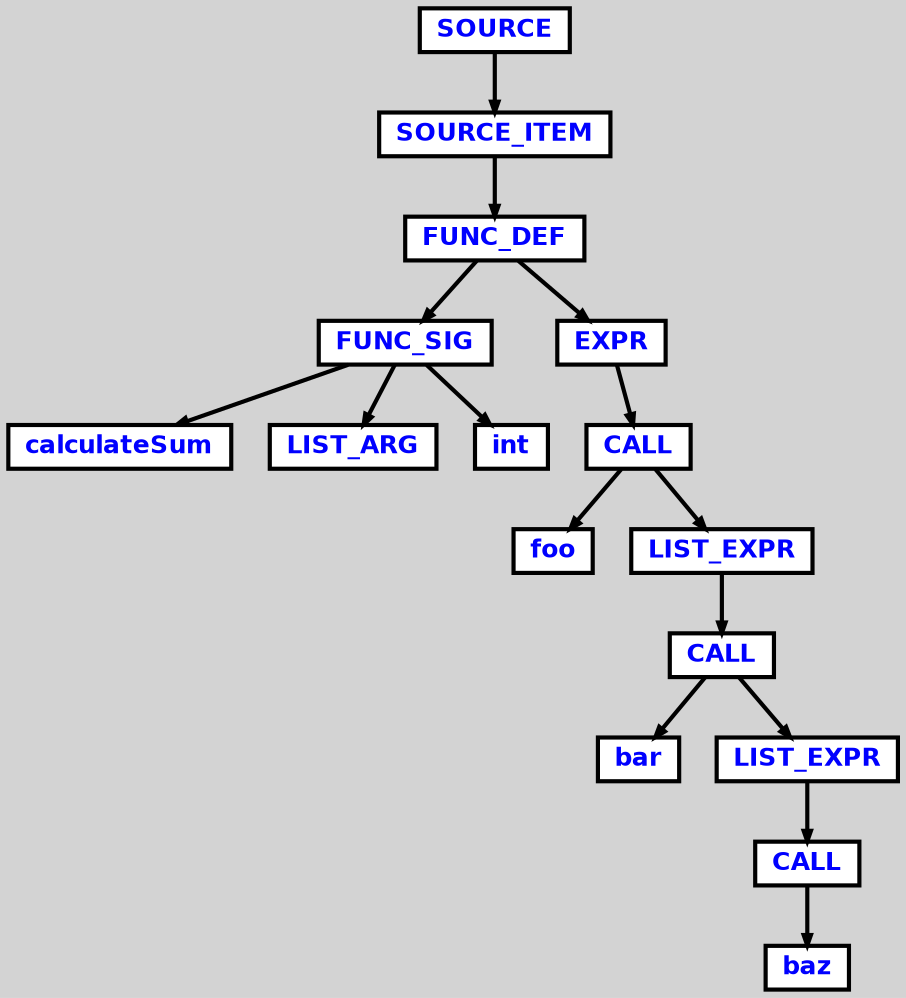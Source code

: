 digraph {

	ordering=out;
	ranksep=.4;
	bgcolor="lightgrey";  node [shape=box, fixedsize=false, fontsize=12, fontname="Helvetica-bold", fontcolor="blue"
	width=.25, height=.25, color="black", fillcolor="white", style="filled, solid, bold"];

	edge [arrowsize=.5, color="black", style="bold"]

	n0x7f3ecf36fc20[label="SOURCE"]
	n0x7f3ecf36fae8[label="SOURCE_ITEM"]
	n0x7f3ecf36dc70[label="FUNC_DEF"]
	n0x7f3ecf3653f0[label="FUNC_SIG"]
	n0x7f3ecf365180[label="calculateSum"]
	n0x7f3ecf3652b8[label="LIST_ARG"]
	n0x7f3ecf365660[label="int"]
	n0x7f3ecf36f9b0[label="EXPR"]
	n0x7f3ecf36f878[label="CALL"]
	n0x7f3ecf36eb10[label="foo"]
	n0x7f3ecf36f740[label="LIST_EXPR"]
	n0x7f3ecf36f608[label="CALL"]
	n0x7f3ecf36eeb8[label="bar"]
	n0x7f3ecf36f4d0[label="LIST_EXPR"]
	n0x7f3ecf36f398[label="CALL"]
	n0x7f3ecf36f260[label="baz"]

		n0x7f3ecf36fc20 -> n0x7f3ecf36fae8		// SOURCE -> SOURCE_ITEM
		n0x7f3ecf36fae8 -> n0x7f3ecf36dc70		// SOURCE_ITEM -> FUNC_DEF
		n0x7f3ecf36dc70 -> n0x7f3ecf3653f0		// FUNC_DEF -> FUNC_SIG
		n0x7f3ecf3653f0 -> n0x7f3ecf365180		// FUNC_SIG -> calculateSum
		n0x7f3ecf3653f0 -> n0x7f3ecf3652b8		// FUNC_SIG -> LIST_ARG
		n0x7f3ecf3653f0 -> n0x7f3ecf365660		// FUNC_SIG -> int
		n0x7f3ecf36dc70 -> n0x7f3ecf36f9b0		// FUNC_DEF -> EXPR
		n0x7f3ecf36f9b0 -> n0x7f3ecf36f878		// EXPR -> CALL
		n0x7f3ecf36f878 -> n0x7f3ecf36eb10		// CALL -> foo
		n0x7f3ecf36f878 -> n0x7f3ecf36f740		// CALL -> LIST_EXPR
		n0x7f3ecf36f740 -> n0x7f3ecf36f608		// LIST_EXPR -> CALL
		n0x7f3ecf36f608 -> n0x7f3ecf36eeb8		// CALL -> bar
		n0x7f3ecf36f608 -> n0x7f3ecf36f4d0		// CALL -> LIST_EXPR
		n0x7f3ecf36f4d0 -> n0x7f3ecf36f398		// LIST_EXPR -> CALL
		n0x7f3ecf36f398 -> n0x7f3ecf36f260		// CALL -> baz

}